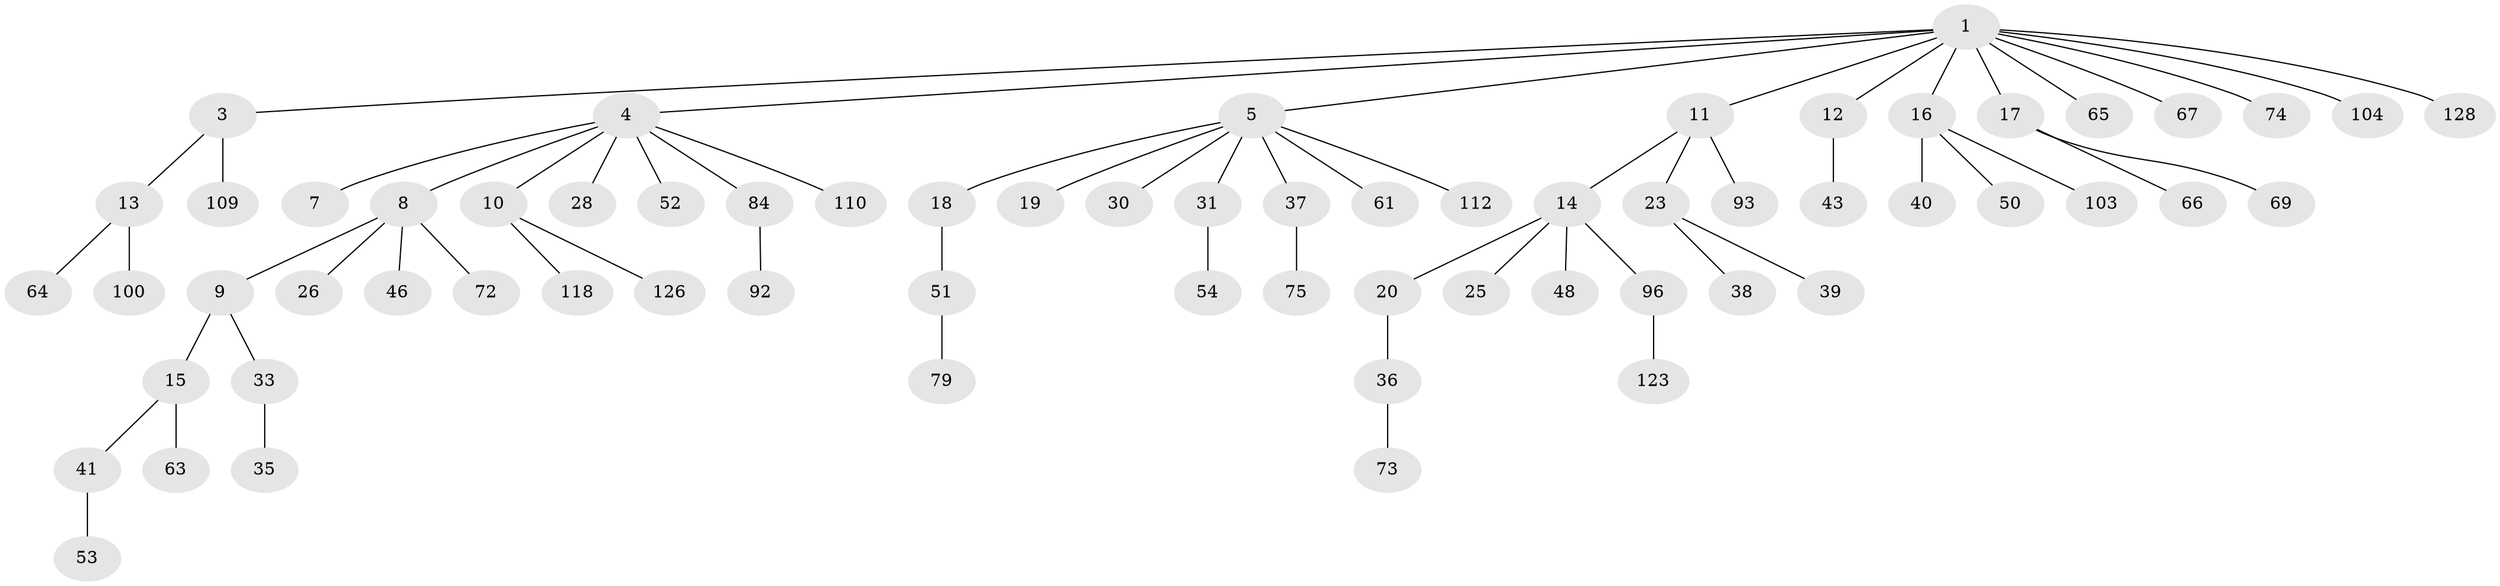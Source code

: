 // original degree distribution, {6: 0.022727272727272728, 8: 0.015151515151515152, 3: 0.12878787878787878, 5: 0.030303030303030304, 1: 0.49242424242424243, 2: 0.2727272727272727, 4: 0.03787878787878788}
// Generated by graph-tools (version 1.1) at 2025/15/03/09/25 04:15:39]
// undirected, 66 vertices, 65 edges
graph export_dot {
graph [start="1"]
  node [color=gray90,style=filled];
  1 [super="+2"];
  3;
  4;
  5 [super="+6+106"];
  7;
  8 [super="+68+58"];
  9;
  10;
  11 [super="+34"];
  12;
  13;
  14 [super="+22+21"];
  15;
  16;
  17 [super="+42"];
  18 [super="+116+57"];
  19 [super="+85"];
  20 [super="+24"];
  23 [super="+27+80"];
  25;
  26 [super="+102+107"];
  28;
  30 [super="+108"];
  31;
  33 [super="+127+62+49"];
  35 [super="+113"];
  36;
  37;
  38 [super="+55"];
  39;
  40;
  41 [super="+44"];
  43;
  46 [super="+122"];
  48;
  50;
  51 [super="+59"];
  52 [super="+114"];
  53 [super="+56"];
  54;
  61 [super="+90"];
  63 [super="+99"];
  64 [super="+76"];
  65 [super="+94"];
  66 [super="+83"];
  67;
  69 [super="+81"];
  72;
  73 [super="+78"];
  74 [super="+124+97"];
  75 [super="+125"];
  79 [super="+101"];
  84;
  92;
  93;
  96;
  100;
  103;
  104;
  109 [super="+117"];
  110;
  112 [super="+121"];
  118;
  123;
  126;
  128;
  1 -- 11;
  1 -- 16;
  1 -- 17;
  1 -- 67;
  1 -- 128;
  1 -- 65;
  1 -- 3;
  1 -- 4;
  1 -- 5;
  1 -- 104;
  1 -- 74;
  1 -- 12;
  3 -- 13;
  3 -- 109;
  4 -- 7;
  4 -- 8;
  4 -- 10;
  4 -- 28;
  4 -- 52;
  4 -- 84;
  4 -- 110;
  5 -- 19;
  5 -- 37;
  5 -- 61;
  5 -- 112;
  5 -- 18;
  5 -- 30;
  5 -- 31;
  8 -- 9;
  8 -- 26;
  8 -- 46;
  8 -- 72;
  9 -- 15;
  9 -- 33;
  10 -- 118;
  10 -- 126;
  11 -- 14;
  11 -- 23;
  11 -- 93;
  12 -- 43;
  13 -- 64;
  13 -- 100;
  14 -- 20;
  14 -- 96;
  14 -- 48;
  14 -- 25;
  15 -- 41;
  15 -- 63;
  16 -- 40;
  16 -- 50;
  16 -- 103;
  17 -- 66;
  17 -- 69;
  18 -- 51;
  20 -- 36;
  23 -- 39;
  23 -- 38;
  31 -- 54;
  33 -- 35;
  36 -- 73;
  37 -- 75;
  41 -- 53;
  51 -- 79;
  84 -- 92;
  96 -- 123;
}
